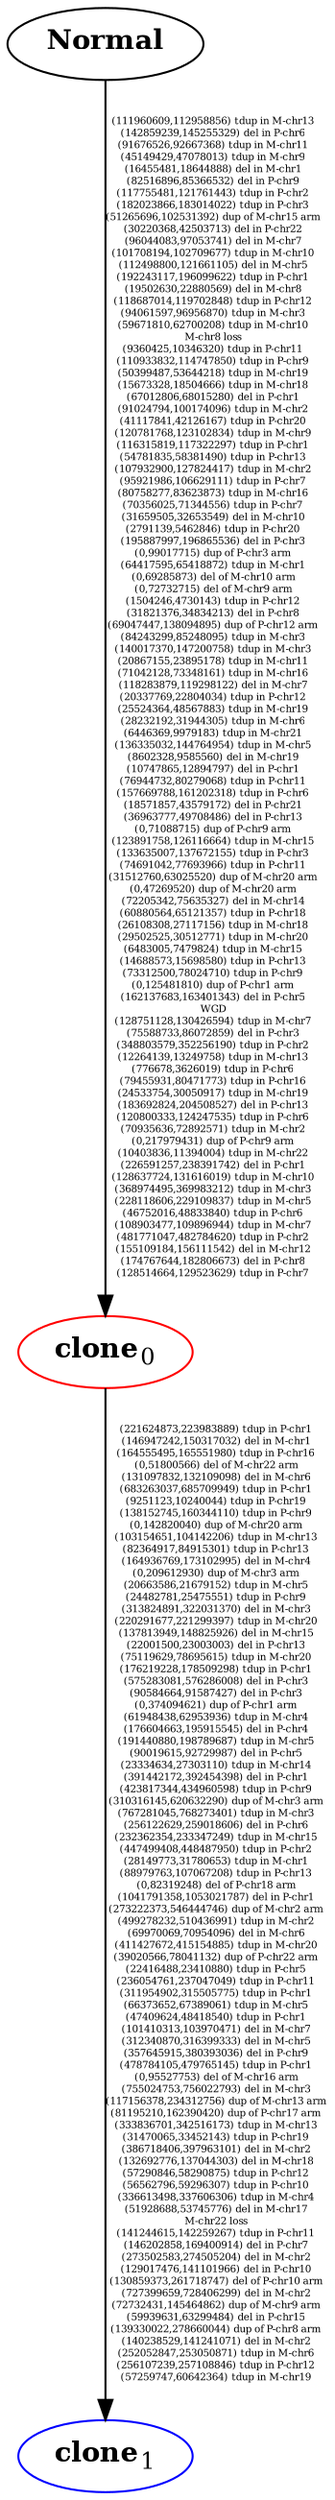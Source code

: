 digraph EvolutionaryCloneTree {
splines=true;
sep="+25,25";
overlap=scalexy;
nodesep=0.6;
	subgraph T {
		N[label=<<B>Normal</B>>,color=black]
		0[label=<<B>clone</B><SUB>0</SUB>>,color=red]
		1[label=<<B>clone</B><SUB>1</SUB>>,color=blue]
	{rank = same; 1}
	}
	N -> 0 [label="(111960609,112958856) tdup in M-chr13
(142859239,145255329) del in P-chr6
(91676526,92667368) tdup in M-chr11
(45149429,47078013) tdup in M-chr9
(16455481,18644888) del in M-chr1
(82516896,85366532) del in P-chr9
(117755481,121761443) tdup in P-chr2
(182023866,183014022) tdup in P-chr3
(51265696,102531392) dup of M-chr15 arm
(30220368,42503713) del in P-chr22
(96044083,97053741) del in M-chr7
(101708194,102709677) tdup in M-chr10
(112498800,121661105) del in M-chr5
(192243117,196099622) tdup in P-chr1
(19502630,22880569) del in M-chr8
(118687014,119702848) tdup in P-chr12
(94061597,96956870) tdup in M-chr3
(59671810,62700208) tdup in M-chr10
M-chr8 loss
(9360425,10346320) tdup in P-chr11
(110933832,114747850) tdup in P-chr9
(50399487,53644218) tdup in M-chr19
(15673328,18504666) tdup in M-chr18
(67012806,68015280) del in P-chr1
(91024794,100174096) tdup in M-chr2
(41117841,42126167) tdup in P-chr20
(120781768,123102834) tdup in M-chr9
(116315819,117322297) tdup in P-chr1
(54781835,58381490) tdup in P-chr13
(107932900,127824417) tdup in M-chr2
(95921986,106629111) tdup in P-chr7
(80758277,83623873) tdup in M-chr16
(70356025,71344556) tdup in P-chr7
(31659505,32653549) del in M-chr10
(2791139,5462846) tdup in P-chr20
(195887997,196865536) del in P-chr3
(0,99017715) dup of P-chr3 arm
(64417595,65418872) tdup in M-chr1
(0,69285873) del of M-chr10 arm
(0,72732715) del of M-chr9 arm
(1504246,4730143) tdup in P-chr12
(31821376,34834213) del in P-chr8
(69047447,138094895) dup of P-chr12 arm
(84243299,85248095) tdup in M-chr3
(140017370,147200758) tdup in M-chr3
(20867155,23895178) tdup in M-chr11
(71042128,73348161) tdup in M-chr16
(118283879,119298122) del in M-chr7
(20337769,22804034) tdup in P-chr12
(25524364,48567883) tdup in M-chr19
(28232192,31944305) tdup in M-chr6
(6446369,9979183) tdup in M-chr21
(136335032,144764954) tdup in M-chr5
(8602328,9585560) del in M-chr19
(10747865,12894797) del in P-chr1
(76944732,80279068) tdup in P-chr11
(157669788,161202318) tdup in P-chr6
(18571857,43579172) del in P-chr21
(36963777,49708486) del in P-chr13
(0,71088715) dup of P-chr9 arm
(123891758,126116664) tdup in M-chr15
(133635007,137672155) tdup in P-chr3
(74691042,77693966) tdup in P-chr11
(31512760,63025520) dup of M-chr20 arm
(0,47269520) dup of M-chr20 arm
(72205342,75635327) del in M-chr14
(60880564,65121357) tdup in P-chr18
(26108308,27117156) tdup in M-chr18
(29502525,30512771) tdup in M-chr20
(6483005,7479824) tdup in M-chr15
(14688573,15698580) tdup in P-chr13
(73312500,78024710) tdup in P-chr9
(0,125481810) dup of P-chr1 arm
(162137683,163401343) del in P-chr5
WGD
(128751128,130426594) tdup in M-chr7
(75588733,86072859) del in P-chr3
(348803579,352256190) tdup in P-chr2
(12264139,13249758) tdup in M-chr13
(776678,3626019) tdup in P-chr6
(79455931,80471773) tdup in P-chr16
(24533754,30050917) tdup in M-chr19
(183692824,204508527) del in P-chr13
(120800333,124247535) tdup in P-chr6
(70935636,72892571) tdup in M-chr2
(0,217979431) dup of P-chr9 arm
(10403836,11394004) tdup in M-chr22
(226591257,238391742) del in P-chr1
(128637724,131616019) tdup in M-chr10
(368974495,369983212) tdup in M-chr3
(228118606,229109837) tdup in M-chr5
(46752016,48833840) tdup in P-chr6
(108903477,109896944) tdup in M-chr7
(481771047,482784620) tdup in P-chr2
(155109184,156111542) del in M-chr12
(174767644,182806673) del in P-chr8
(128514664,129523629) tdup in P-chr7", fontsize=5, fixedsize=true]
	0 -> 1 [label="(221624873,223983889) tdup in P-chr1
(146947242,150317032) del in M-chr1
(164555495,165551980) tdup in P-chr16
(0,51800566) del of M-chr22 arm
(131097832,132109098) del in M-chr6
(683263037,685709949) tdup in P-chr1
(9251123,10240044) tdup in P-chr19
(138152745,160344110) tdup in P-chr9
(0,142820040) dup of M-chr20 arm
(103154651,104142206) tdup in M-chr13
(82364917,84915301) tdup in P-chr13
(164936769,173102995) del in M-chr4
(0,209612930) dup of M-chr3 arm
(20663586,21679152) tdup in M-chr5
(24482781,25475551) tdup in P-chr9
(313824891,322031370) del in M-chr3
(220291677,221299397) tdup in M-chr20
(137813949,148825926) del in M-chr15
(22001500,23003003) del in P-chr13
(75119629,78695615) tdup in M-chr20
(176219228,178509298) tdup in P-chr1
(575283081,576286008) del in P-chr3
(90584664,91587427) del in P-chr3
(0,374094621) dup of P-chr1 arm
(61948438,62953936) tdup in M-chr4
(176604663,195915545) del in P-chr4
(191440880,198789687) tdup in M-chr5
(90019615,92729987) del in P-chr5
(23334634,27303110) tdup in M-chr14
(391442172,392454398) del in P-chr1
(423817344,434960598) tdup in P-chr9
(310316145,620632290) dup of M-chr3 arm
(767281045,768273401) tdup in M-chr3
(256122629,259018606) del in P-chr6
(232362354,233347249) tdup in M-chr15
(447499408,448487950) tdup in P-chr2
(28149773,31780653) tdup in M-chr1
(88979763,107067208) tdup in P-chr13
(0,82319248) del of P-chr18 arm
(1041791358,1053021787) del in P-chr1
(273222373,546444746) dup of M-chr2 arm
(499278232,510436991) tdup in M-chr2
(69970069,70954096) del in M-chr6
(411427672,415154885) tdup in M-chr20
(39020566,78041132) dup of P-chr22 arm
(22416488,23410880) tdup in P-chr5
(236054761,237047049) tdup in P-chr11
(311954902,315505775) tdup in P-chr1
(66373652,67389061) tdup in M-chr5
(47409624,48418540) tdup in P-chr1
(101410313,103970471) del in M-chr7
(312340870,316399333) del in M-chr5
(357645915,380393036) del in P-chr9
(478784105,479765145) tdup in P-chr1
(0,95527753) del of M-chr16 arm
(755024753,756022793) del in M-chr3
(117156378,234312756) dup of M-chr13 arm
(81195210,162390420) dup of P-chr17 arm
(333836701,342516173) tdup in M-chr13
(31470065,33452143) tdup in P-chr19
(386718406,397963101) del in M-chr2
(132692776,137044303) del in M-chr18
(57290846,58290875) tdup in P-chr12
(56562796,59296307) tdup in P-chr10
(336613498,337606306) tdup in M-chr4
(51928688,53745776) del in M-chr17
M-chr22 loss
(141244615,142259267) tdup in P-chr11
(146202858,169400914) del in P-chr7
(273502583,274505204) del in M-chr2
(129017476,141101966) del in P-chr10
(130859373,261718747) del of P-chr10 arm
(727399659,728406299) del in M-chr2
(72732431,145464862) dup of M-chr9 arm
(59939631,63299484) del in P-chr15
(139330022,278660044) dup of P-chr8 arm
(140238529,141241071) del in M-chr2
(252052847,253050871) tdup in M-chr6
(256107239,257108846) tdup in P-chr12
(57259747,60642364) tdup in M-chr19", fontsize=5, fixedsize=true]
}

